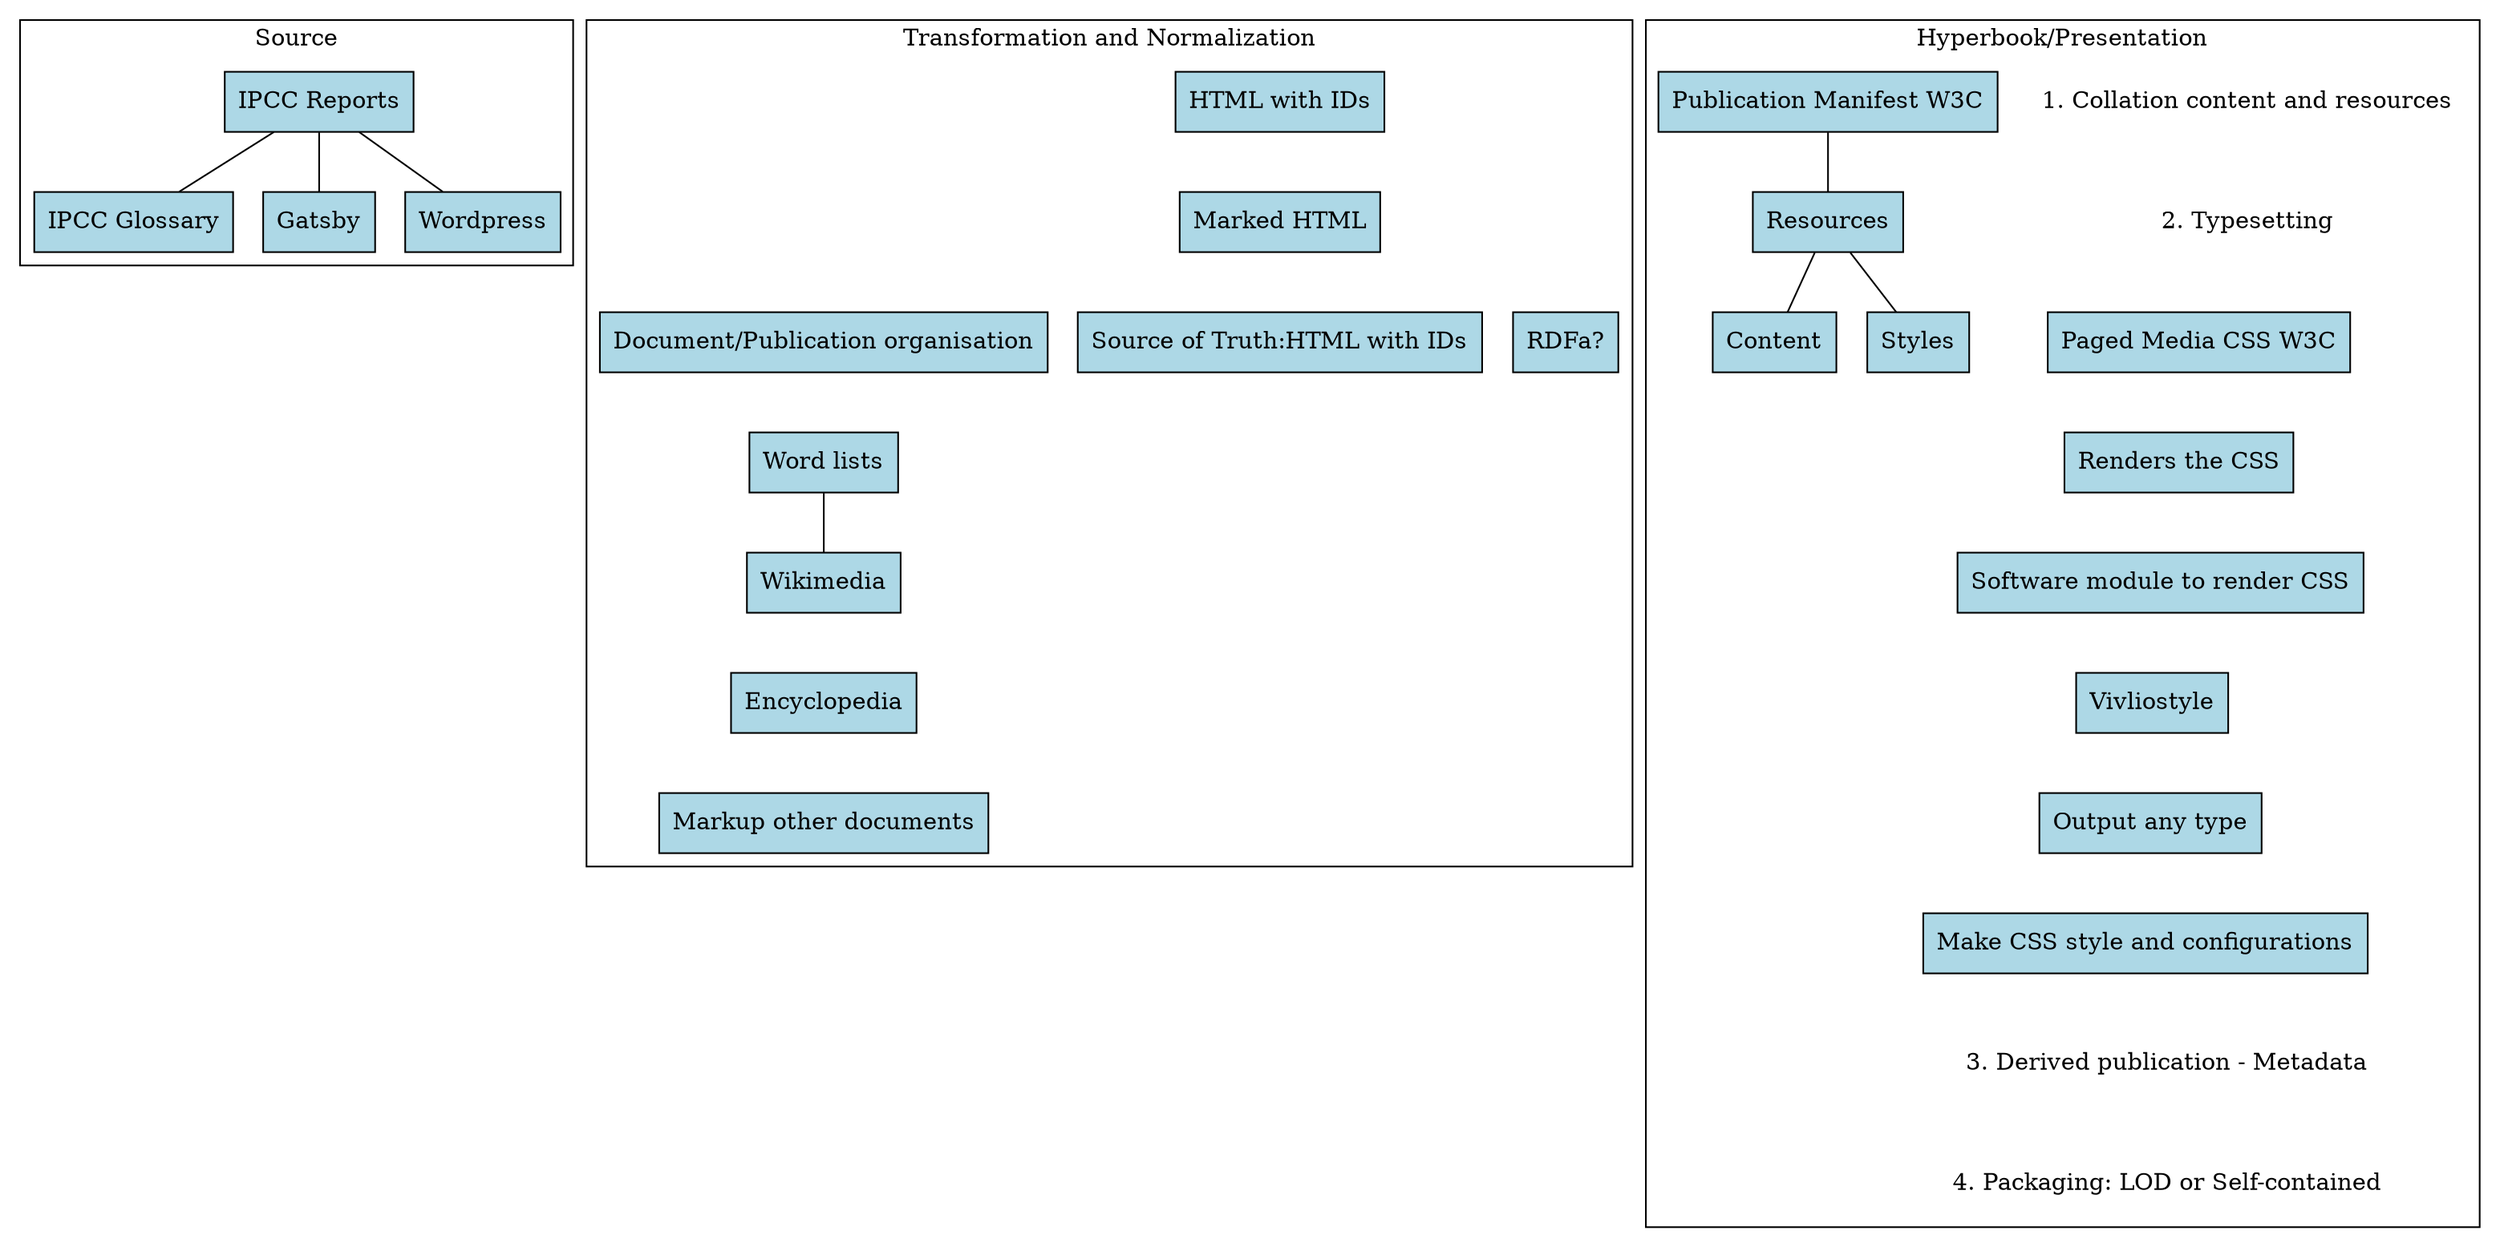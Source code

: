 digraph Hyperbook { //Creates a rected graph called Hyperbook
    subgraph cluster_source{ //Creates a subgraph called source
        label="Source";
        //Define the nodes in the source subgraph
        "IPCC Reports" [shape="box", style="filled", fillcolor="#ADD8E6"];
        "IPCC Glossary" [shape="box", style="filled", fillcolor="#ADD8E6"];
        
        // Define the edges between nodes in the source subgraph
        "IPCC Reports"->"IPCC Glossary" [arrowhead="fused"] 
        "Gatsby" [shape="box", style="filled", fillcolor="#ADD8E6"];
        "Wordpress" [shape="box", style="filled", fillcolor="#ADD8E6"];
        "IPCC Reports"-> "Gatsby" [arrowhead="fused"];
        "IPCC Reports"-> "Wordpress" [arrowhead="fused"];
    }
    
        subgraph cluster_Transformation_and_Normalization{ //Creates a subgraph called Transformationa and Normalization
        label="Transformation and Normalization";
        //Defining the nodes and attributes in the Transformation and Normalization
        "HTML with IDs" [shape="box", style="filled", fillcolor="#ADD8E6"];
        "Marked HTML" [shape="box", style="filled", fillcolor="#ADD8E6"];
        "Document/Publication organisation" [shape="box", style="filled", fillcolor="#ADD8E6"];
        "Source of Truth:HTML with IDs" [shape="box", style="filled", fillcolor="#ADD8E6"];
        "RDFa?" [shape="box", style="filled", fillcolor="#ADD8E6",];
        "Word lists" [shape="box", style="filled", fillcolor="#ADD8E6"];
        "Wikimedia" [shape="box", style="filled", fillcolor="#ADD8E6"];
        "Encyclopedia" [shape="box", style="filled", fillcolor="#ADD8E6"];
        "Markup other documents" [shape="box", style="filled", fillcolor="#ADD8E6"];
        
        // Define the edges between nodes in Transformation and Normalization
        "HTML with IDs"->"Marked HTML" [style=invis];
        "Word lists"->"Wikimedia" [arrowhead="fused"]
        "Marked HTML"->"Document/Publication organisation" [style=invis];
        "Marked HTML"->"Source of Truth:HTML with IDs" [style=invis];
        "Marked HTML"->"RDFa?" [style=invis];
        "Document/Publication organisation"->"Word lists" [style=invis];
        "Wikimedia"->"Encyclopedia" [style=invis];
        "Encyclopedia"->"Markup other documents" [style=invis];
    }
    
    // Creates a subgraph called Hyperbook/Presentation
    subgraph cluster_Hyperbook_Presentation {
        label="Hyperbook/Presentation";

        // Node definitions of Hyperbook/Presentation
        "1. Collation content and resources" [shape="none"];
        "Publication Manifest W3C" [shape="box", style="filled", fillcolor="#ADD8E6"];
        "Resources" [shape="box", style="filled", fillcolor="#ADD8E6"];
        "Content" [shape="box", style="filled", fillcolor="#ADD8E6"];
        "Styles" [shape="box", style="filled", fillcolor="#ADD8E6"];

        // Edges for sections of Hyperbook/Presentation
        "Publication Manifest W3C" -> "Resources" [arrowhead="fused"];
        "Resources" -> "Content" [arrowhead="fused"];
        "Resources" -> "Styles" [arrowhead="fused"];

        // Additional nodes in Hyperbook/Presentation
        "2. Typesetting" [shape="none"];
        "Paged Media CSS W3C" [shape="box", style="filled", fillcolor="#ADD8E6"];
        "Renders the CSS" [shape="box", style="filled", fillcolor="#ADD8E6"];
        "Software module to render CSS" [shape="box", style="filled", fillcolor="#ADD8E6"];
        "Vivliostyle" [shape="box", style="filled", fillcolor="#ADD8E6"];
        "Output any type" [shape="box", style="filled", fillcolor="#ADD8E6"];
        "Make CSS style and configurations" [shape="box", style="filled", fillcolor="#ADD8E6"];
        
         "2. Typesetting"-> "Paged Media CSS W3C" [style=invis];
         "Paged Media CSS W3C"->"Renders the CSS" [style=invis];
         "Renders the CSS"-> "Software module to render CSS" [style=invis];
         "Software module to render CSS"->"Vivliostyle" [style=invis];
         "Vivliostyle"->"Output any type" [style=invis];
         "Output any type"->"Make CSS style and configurations" [style=invis];
        
        "3. Derived publication - Metadata" [shape="none"];
        "4. Packaging: LOD or Self-contained" [shape="none"];

        // Invisible edges to enforce vertical ordering
        "1. Collation content and resources" -> "2. Typesetting" [style=invis];
        "2. Typesetting" -> "3. Derived publication - Metadata" [style=invis];
        
        "Make CSS style and configurations"->"3. Derived publication - Metadata" [style=invis];
        "3. Derived publication - Metadata" -> "4. Packaging: LOD or Self-contained" [style=invis];

        // Rank constraint to ensure proper alignment
        { rank=same; "1. Collation content and resources"; }
        { rank=same; "2. Typesetting"; }
        { rank=same; "3. Derived publication - Metadata"; }
        { rank=same; "4. Packaging: LOD or Self-contained"; }
    }

}